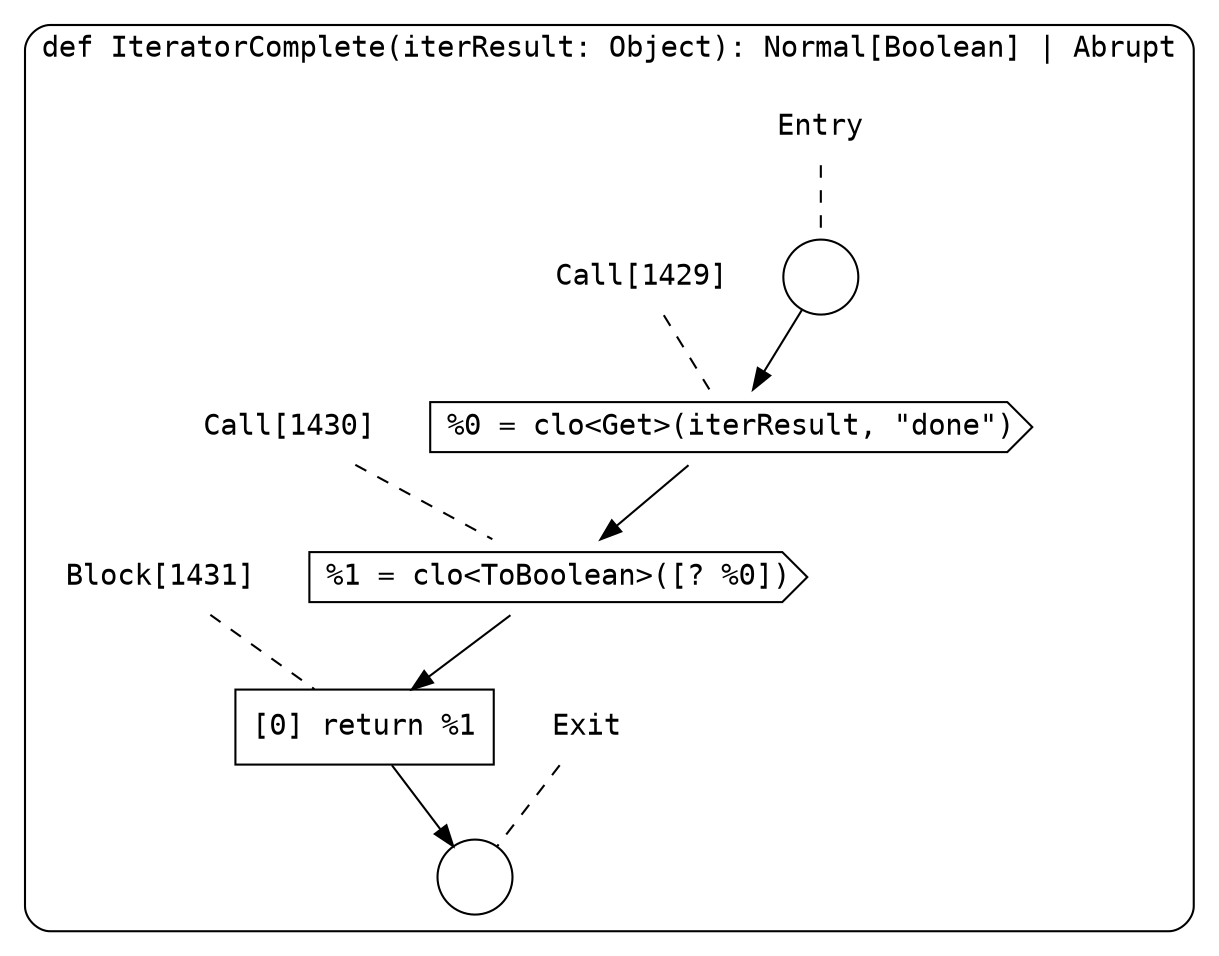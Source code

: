 digraph {
  graph [fontname = "Consolas"]
  node [fontname = "Consolas"]
  edge [fontname = "Consolas"]
  subgraph cluster164 {
    label = "def IteratorComplete(iterResult: Object): Normal[Boolean] | Abrupt"
    style = rounded
    cluster164_entry_name [shape=none, label=<<font color="black">Entry</font>>]
    cluster164_entry_name -> cluster164_entry [arrowhead=none, color="black", style=dashed]
    cluster164_entry [shape=circle label=" " color="black" fillcolor="white" style=filled]
    cluster164_entry -> node1429 [color="black"]
    cluster164_exit_name [shape=none, label=<<font color="black">Exit</font>>]
    cluster164_exit_name -> cluster164_exit [arrowhead=none, color="black", style=dashed]
    cluster164_exit [shape=circle label=" " color="black" fillcolor="white" style=filled]
    node1429_name [shape=none, label=<<font color="black">Call[1429]</font>>]
    node1429_name -> node1429 [arrowhead=none, color="black", style=dashed]
    node1429 [shape=cds, label=<<font color="black">%0 = clo&lt;Get&gt;(iterResult, &quot;done&quot;)</font>> color="black" fillcolor="white", style=filled]
    node1429 -> node1430 [color="black"]
    node1430_name [shape=none, label=<<font color="black">Call[1430]</font>>]
    node1430_name -> node1430 [arrowhead=none, color="black", style=dashed]
    node1430 [shape=cds, label=<<font color="black">%1 = clo&lt;ToBoolean&gt;([? %0])</font>> color="black" fillcolor="white", style=filled]
    node1430 -> node1431 [color="black"]
    node1431_name [shape=none, label=<<font color="black">Block[1431]</font>>]
    node1431_name -> node1431 [arrowhead=none, color="black", style=dashed]
    node1431 [shape=box, label=<<font color="black">[0] return %1<BR ALIGN="LEFT"/></font>> color="black" fillcolor="white", style=filled]
    node1431 -> cluster164_exit [color="black"]
  }
}